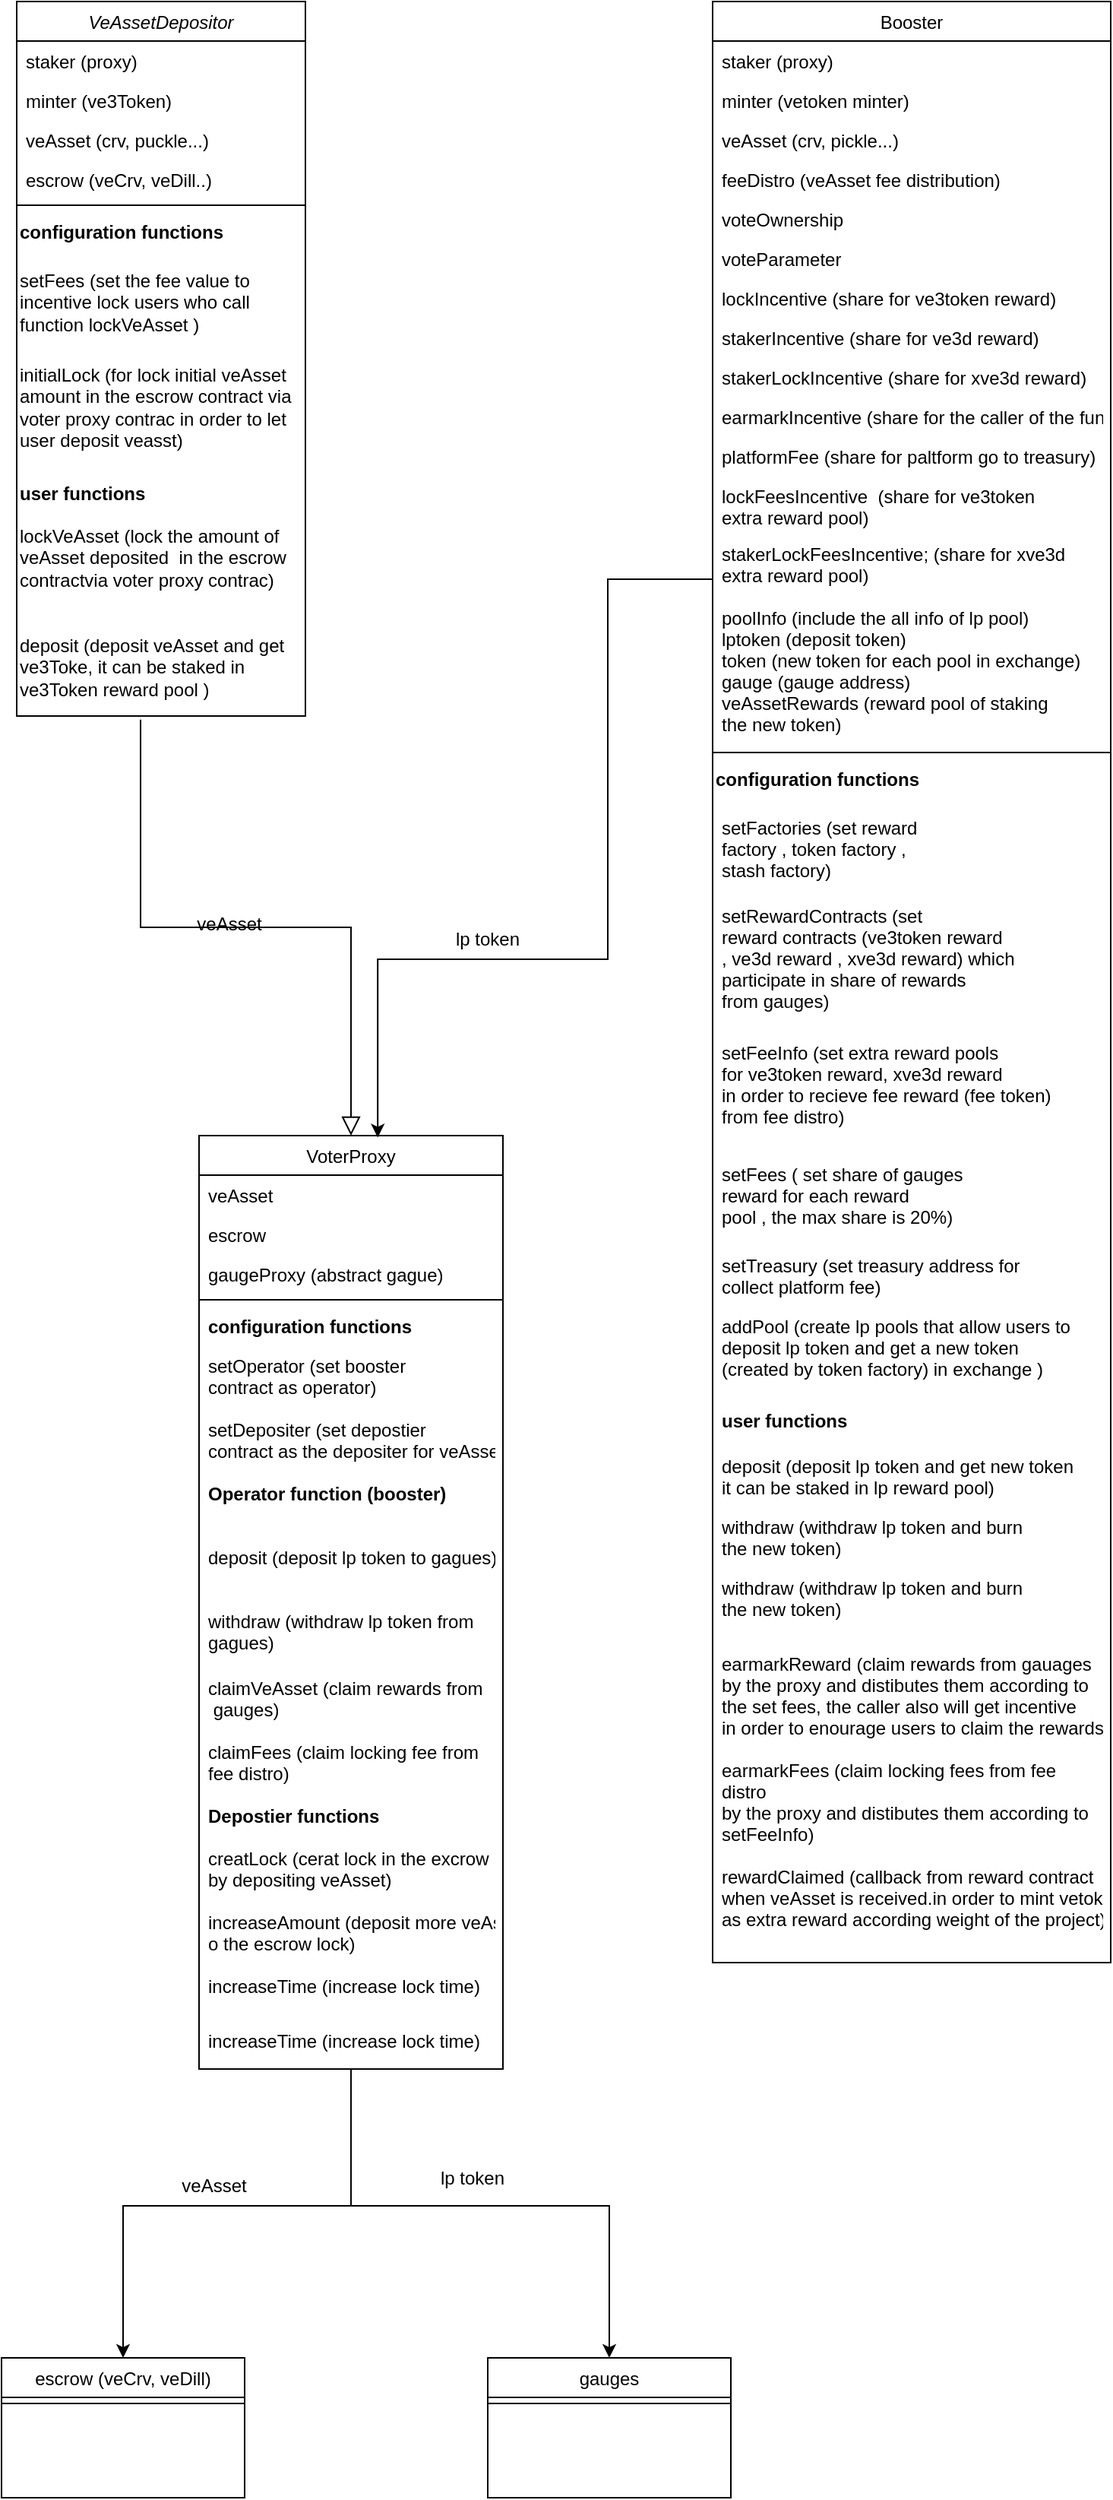 <mxfile version="17.2.4" type="github">
  <diagram id="3SiN47Ni4QpDsCbn2Azd" name="Page-1">
    <mxGraphModel dx="1038" dy="564" grid="1" gridSize="10" guides="1" tooltips="1" connect="1" arrows="1" fold="1" page="1" pageScale="1" pageWidth="850" pageHeight="1100" math="0" shadow="0">
      <root>
        <mxCell id="0" />
        <mxCell id="1" parent="0" />
        <mxCell id="KKgUo3WRALdvams5kwet-1" value="VeAssetDepositor" style="swimlane;fontStyle=2;align=center;verticalAlign=top;childLayout=stackLayout;horizontal=1;startSize=26;horizontalStack=0;resizeParent=1;resizeLast=0;collapsible=1;marginBottom=0;rounded=0;shadow=0;strokeWidth=1;" vertex="1" parent="1">
          <mxGeometry x="50" y="80" width="190" height="470" as="geometry">
            <mxRectangle x="230" y="140" width="160" height="26" as="alternateBounds" />
          </mxGeometry>
        </mxCell>
        <mxCell id="KKgUo3WRALdvams5kwet-2" value="staker (proxy)" style="text;align=left;verticalAlign=top;spacingLeft=4;spacingRight=4;overflow=hidden;rotatable=0;points=[[0,0.5],[1,0.5]];portConstraint=eastwest;" vertex="1" parent="KKgUo3WRALdvams5kwet-1">
          <mxGeometry y="26" width="190" height="26" as="geometry" />
        </mxCell>
        <mxCell id="KKgUo3WRALdvams5kwet-3" value="minter (ve3Token)" style="text;align=left;verticalAlign=top;spacingLeft=4;spacingRight=4;overflow=hidden;rotatable=0;points=[[0,0.5],[1,0.5]];portConstraint=eastwest;rounded=0;shadow=0;html=0;" vertex="1" parent="KKgUo3WRALdvams5kwet-1">
          <mxGeometry y="52" width="190" height="26" as="geometry" />
        </mxCell>
        <mxCell id="KKgUo3WRALdvams5kwet-4" value="veAsset (crv, puckle...)" style="text;align=left;verticalAlign=top;spacingLeft=4;spacingRight=4;overflow=hidden;rotatable=0;points=[[0,0.5],[1,0.5]];portConstraint=eastwest;rounded=0;shadow=0;html=0;" vertex="1" parent="KKgUo3WRALdvams5kwet-1">
          <mxGeometry y="78" width="190" height="26" as="geometry" />
        </mxCell>
        <mxCell id="KKgUo3WRALdvams5kwet-5" value="escrow (veCrv, veDill..)" style="text;align=left;verticalAlign=top;spacingLeft=4;spacingRight=4;overflow=hidden;rotatable=0;points=[[0,0.5],[1,0.5]];portConstraint=eastwest;rounded=0;shadow=0;html=0;" vertex="1" parent="KKgUo3WRALdvams5kwet-1">
          <mxGeometry y="104" width="190" height="26" as="geometry" />
        </mxCell>
        <mxCell id="KKgUo3WRALdvams5kwet-6" value="" style="line;html=1;strokeWidth=1;align=left;verticalAlign=middle;spacingTop=-1;spacingLeft=3;spacingRight=3;rotatable=0;labelPosition=right;points=[];portConstraint=eastwest;" vertex="1" parent="KKgUo3WRALdvams5kwet-1">
          <mxGeometry y="130" width="190" height="8" as="geometry" />
        </mxCell>
        <mxCell id="KKgUo3WRALdvams5kwet-7" value="configuration functions" style="text;whiteSpace=wrap;html=1;fontStyle=1" vertex="1" parent="KKgUo3WRALdvams5kwet-1">
          <mxGeometry y="138" width="190" height="32" as="geometry" />
        </mxCell>
        <mxCell id="KKgUo3WRALdvams5kwet-8" value="setFees (set the fee value to incentive lock users who call function lockVeAsset )" style="text;whiteSpace=wrap;html=1;" vertex="1" parent="KKgUo3WRALdvams5kwet-1">
          <mxGeometry y="170" width="190" height="62" as="geometry" />
        </mxCell>
        <mxCell id="KKgUo3WRALdvams5kwet-9" value="initialLock (for lock initial veAsset amount in the escrow contract via voter proxy contrac in order to let user deposit veasst)" style="text;whiteSpace=wrap;html=1;" vertex="1" parent="KKgUo3WRALdvams5kwet-1">
          <mxGeometry y="232" width="190" height="78" as="geometry" />
        </mxCell>
        <mxCell id="KKgUo3WRALdvams5kwet-10" value="user functions" style="text;whiteSpace=wrap;html=1;fontStyle=1" vertex="1" parent="KKgUo3WRALdvams5kwet-1">
          <mxGeometry y="310" width="190" height="28" as="geometry" />
        </mxCell>
        <mxCell id="KKgUo3WRALdvams5kwet-11" value="lockVeAsset (lock the amount of veAsset deposited&amp;nbsp; in the escrow contractvia voter proxy contrac)" style="text;whiteSpace=wrap;html=1;" vertex="1" parent="KKgUo3WRALdvams5kwet-1">
          <mxGeometry y="338" width="190" height="72" as="geometry" />
        </mxCell>
        <mxCell id="KKgUo3WRALdvams5kwet-12" value="deposit (deposit veAsset and get ve3Toke, it can be staked in ve3Token reward pool )" style="text;whiteSpace=wrap;html=1;" vertex="1" parent="KKgUo3WRALdvams5kwet-1">
          <mxGeometry y="410" width="190" height="60" as="geometry" />
        </mxCell>
        <mxCell id="KKgUo3WRALdvams5kwet-13" value="" style="edgeStyle=orthogonalEdgeStyle;rounded=0;orthogonalLoop=1;jettySize=auto;html=1;" edge="1" parent="1" source="KKgUo3WRALdvams5kwet-15" target="KKgUo3WRALdvams5kwet-64">
          <mxGeometry relative="1" as="geometry">
            <Array as="points">
              <mxPoint x="270" y="1530" />
              <mxPoint x="120" y="1530" />
            </Array>
          </mxGeometry>
        </mxCell>
        <mxCell id="KKgUo3WRALdvams5kwet-14" style="edgeStyle=orthogonalEdgeStyle;rounded=0;orthogonalLoop=1;jettySize=auto;html=1;entryX=0.5;entryY=0;entryDx=0;entryDy=0;" edge="1" parent="1" source="KKgUo3WRALdvams5kwet-15" target="KKgUo3WRALdvams5kwet-69">
          <mxGeometry relative="1" as="geometry">
            <Array as="points">
              <mxPoint x="270" y="1530" />
              <mxPoint x="440" y="1530" />
            </Array>
          </mxGeometry>
        </mxCell>
        <mxCell id="KKgUo3WRALdvams5kwet-15" value="VoterProxy" style="swimlane;fontStyle=0;align=center;verticalAlign=top;childLayout=stackLayout;horizontal=1;startSize=26;horizontalStack=0;resizeParent=1;resizeLast=0;collapsible=1;marginBottom=0;rounded=0;shadow=0;strokeWidth=1;" vertex="1" parent="1">
          <mxGeometry x="170" y="826" width="200" height="614" as="geometry">
            <mxRectangle x="130" y="380" width="160" height="26" as="alternateBounds" />
          </mxGeometry>
        </mxCell>
        <mxCell id="KKgUo3WRALdvams5kwet-16" value="veAsset" style="text;align=left;verticalAlign=top;spacingLeft=4;spacingRight=4;overflow=hidden;rotatable=0;points=[[0,0.5],[1,0.5]];portConstraint=eastwest;" vertex="1" parent="KKgUo3WRALdvams5kwet-15">
          <mxGeometry y="26" width="200" height="26" as="geometry" />
        </mxCell>
        <mxCell id="KKgUo3WRALdvams5kwet-17" value="escrow" style="text;align=left;verticalAlign=top;spacingLeft=4;spacingRight=4;overflow=hidden;rotatable=0;points=[[0,0.5],[1,0.5]];portConstraint=eastwest;rounded=0;shadow=0;html=0;" vertex="1" parent="KKgUo3WRALdvams5kwet-15">
          <mxGeometry y="52" width="200" height="26" as="geometry" />
        </mxCell>
        <mxCell id="KKgUo3WRALdvams5kwet-18" value="gaugeProxy (abstract gague)" style="text;align=left;verticalAlign=top;spacingLeft=4;spacingRight=4;overflow=hidden;rotatable=0;points=[[0,0.5],[1,0.5]];portConstraint=eastwest;rounded=0;shadow=0;html=0;" vertex="1" parent="KKgUo3WRALdvams5kwet-15">
          <mxGeometry y="78" width="200" height="26" as="geometry" />
        </mxCell>
        <mxCell id="KKgUo3WRALdvams5kwet-19" value="" style="line;html=1;strokeWidth=1;align=left;verticalAlign=middle;spacingTop=-1;spacingLeft=3;spacingRight=3;rotatable=0;labelPosition=right;points=[];portConstraint=eastwest;" vertex="1" parent="KKgUo3WRALdvams5kwet-15">
          <mxGeometry y="104" width="200" height="8" as="geometry" />
        </mxCell>
        <mxCell id="KKgUo3WRALdvams5kwet-20" value="configuration functions" style="text;align=left;verticalAlign=top;spacingLeft=4;spacingRight=4;overflow=hidden;rotatable=0;points=[[0,0.5],[1,0.5]];portConstraint=eastwest;fontStyle=1" vertex="1" parent="KKgUo3WRALdvams5kwet-15">
          <mxGeometry y="112" width="200" height="26" as="geometry" />
        </mxCell>
        <mxCell id="KKgUo3WRALdvams5kwet-21" value="setOperator (set booster &#xa;contract as operator)" style="text;align=left;verticalAlign=top;spacingLeft=4;spacingRight=4;overflow=hidden;rotatable=0;points=[[0,0.5],[1,0.5]];portConstraint=eastwest;" vertex="1" parent="KKgUo3WRALdvams5kwet-15">
          <mxGeometry y="138" width="200" height="42" as="geometry" />
        </mxCell>
        <mxCell id="KKgUo3WRALdvams5kwet-22" value="setDepositer (set depostier &#xa;contract as the depositer for veAsset)" style="text;align=left;verticalAlign=top;spacingLeft=4;spacingRight=4;overflow=hidden;rotatable=0;points=[[0,0.5],[1,0.5]];portConstraint=eastwest;" vertex="1" parent="KKgUo3WRALdvams5kwet-15">
          <mxGeometry y="180" width="200" height="42" as="geometry" />
        </mxCell>
        <mxCell id="KKgUo3WRALdvams5kwet-23" value="Operator function (booster)" style="text;align=left;verticalAlign=top;spacingLeft=4;spacingRight=4;overflow=hidden;rotatable=0;points=[[0,0.5],[1,0.5]];portConstraint=eastwest;fontStyle=1" vertex="1" parent="KKgUo3WRALdvams5kwet-15">
          <mxGeometry y="222" width="200" height="42" as="geometry" />
        </mxCell>
        <mxCell id="KKgUo3WRALdvams5kwet-24" value="deposit (deposit lp token to gagues)" style="text;align=left;verticalAlign=top;spacingLeft=4;spacingRight=4;overflow=hidden;rotatable=0;points=[[0,0.5],[1,0.5]];portConstraint=eastwest;fontStyle=0" vertex="1" parent="KKgUo3WRALdvams5kwet-15">
          <mxGeometry y="264" width="200" height="42" as="geometry" />
        </mxCell>
        <mxCell id="KKgUo3WRALdvams5kwet-25" value="withdraw (withdraw lp token from &#xa;gagues)" style="text;align=left;verticalAlign=top;spacingLeft=4;spacingRight=4;overflow=hidden;rotatable=0;points=[[0,0.5],[1,0.5]];portConstraint=eastwest;fontStyle=0" vertex="1" parent="KKgUo3WRALdvams5kwet-15">
          <mxGeometry y="306" width="200" height="44" as="geometry" />
        </mxCell>
        <mxCell id="KKgUo3WRALdvams5kwet-26" value="claimVeAsset (claim rewards from&#xa; gauges)" style="text;align=left;verticalAlign=top;spacingLeft=4;spacingRight=4;overflow=hidden;rotatable=0;points=[[0,0.5],[1,0.5]];portConstraint=eastwest;fontStyle=0" vertex="1" parent="KKgUo3WRALdvams5kwet-15">
          <mxGeometry y="350" width="200" height="42" as="geometry" />
        </mxCell>
        <mxCell id="KKgUo3WRALdvams5kwet-27" value="claimFees (claim locking fee from&#xa;fee distro)" style="text;align=left;verticalAlign=top;spacingLeft=4;spacingRight=4;overflow=hidden;rotatable=0;points=[[0,0.5],[1,0.5]];portConstraint=eastwest;fontStyle=0" vertex="1" parent="KKgUo3WRALdvams5kwet-15">
          <mxGeometry y="392" width="200" height="42" as="geometry" />
        </mxCell>
        <mxCell id="KKgUo3WRALdvams5kwet-28" value="Depostier functions" style="text;align=left;verticalAlign=top;spacingLeft=4;spacingRight=4;overflow=hidden;rotatable=0;points=[[0,0.5],[1,0.5]];portConstraint=eastwest;fontStyle=1" vertex="1" parent="KKgUo3WRALdvams5kwet-15">
          <mxGeometry y="434" width="200" height="28" as="geometry" />
        </mxCell>
        <mxCell id="KKgUo3WRALdvams5kwet-29" value="creatLock (cerat lock in the excrow &#xa;by depositing veAsset)" style="text;align=left;verticalAlign=top;spacingLeft=4;spacingRight=4;overflow=hidden;rotatable=0;points=[[0,0.5],[1,0.5]];portConstraint=eastwest;fontStyle=0" vertex="1" parent="KKgUo3WRALdvams5kwet-15">
          <mxGeometry y="462" width="200" height="42" as="geometry" />
        </mxCell>
        <mxCell id="KKgUo3WRALdvams5kwet-30" value="increaseAmount (deposit more veAsset t&#xa;o the escrow lock)" style="text;align=left;verticalAlign=top;spacingLeft=4;spacingRight=4;overflow=hidden;rotatable=0;points=[[0,0.5],[1,0.5]];portConstraint=eastwest;fontStyle=0" vertex="1" parent="KKgUo3WRALdvams5kwet-15">
          <mxGeometry y="504" width="200" height="42" as="geometry" />
        </mxCell>
        <mxCell id="KKgUo3WRALdvams5kwet-31" value="increaseTime (increase lock time)" style="text;align=left;verticalAlign=top;spacingLeft=4;spacingRight=4;overflow=hidden;rotatable=0;points=[[0,0.5],[1,0.5]];portConstraint=eastwest;fontStyle=0" vertex="1" parent="KKgUo3WRALdvams5kwet-15">
          <mxGeometry y="546" width="200" height="36" as="geometry" />
        </mxCell>
        <mxCell id="KKgUo3WRALdvams5kwet-32" value="increaseTime (increase lock time)" style="text;align=left;verticalAlign=top;spacingLeft=4;spacingRight=4;overflow=hidden;rotatable=0;points=[[0,0.5],[1,0.5]];portConstraint=eastwest;fontStyle=0" vertex="1" parent="KKgUo3WRALdvams5kwet-15">
          <mxGeometry y="582" width="200" height="30" as="geometry" />
        </mxCell>
        <mxCell id="KKgUo3WRALdvams5kwet-33" value="" style="endArrow=block;endSize=10;endFill=0;shadow=0;strokeWidth=1;rounded=0;edgeStyle=elbowEdgeStyle;elbow=vertical;entryX=0.5;entryY=0;entryDx=0;entryDy=0;exitX=0.429;exitY=1.04;exitDx=0;exitDy=0;exitPerimeter=0;" edge="1" parent="1" source="KKgUo3WRALdvams5kwet-12" target="KKgUo3WRALdvams5kwet-15">
          <mxGeometry width="160" relative="1" as="geometry">
            <mxPoint x="130" y="600" as="sourcePoint" />
            <mxPoint x="200" y="203" as="targetPoint" />
          </mxGeometry>
        </mxCell>
        <mxCell id="KKgUo3WRALdvams5kwet-34" value="Booster" style="swimlane;fontStyle=0;align=center;verticalAlign=top;childLayout=stackLayout;horizontal=1;startSize=26;horizontalStack=0;resizeParent=1;resizeLast=0;collapsible=1;marginBottom=0;rounded=0;shadow=0;strokeWidth=1;" vertex="1" parent="1">
          <mxGeometry x="508" y="80" width="262" height="1290" as="geometry">
            <mxRectangle x="550" y="140" width="160" height="26" as="alternateBounds" />
          </mxGeometry>
        </mxCell>
        <mxCell id="KKgUo3WRALdvams5kwet-35" value="staker (proxy)" style="text;align=left;verticalAlign=top;spacingLeft=4;spacingRight=4;overflow=hidden;rotatable=0;points=[[0,0.5],[1,0.5]];portConstraint=eastwest;" vertex="1" parent="KKgUo3WRALdvams5kwet-34">
          <mxGeometry y="26" width="262" height="26" as="geometry" />
        </mxCell>
        <mxCell id="KKgUo3WRALdvams5kwet-36" value="minter (vetoken minter)" style="text;align=left;verticalAlign=top;spacingLeft=4;spacingRight=4;overflow=hidden;rotatable=0;points=[[0,0.5],[1,0.5]];portConstraint=eastwest;rounded=0;shadow=0;html=0;" vertex="1" parent="KKgUo3WRALdvams5kwet-34">
          <mxGeometry y="52" width="262" height="26" as="geometry" />
        </mxCell>
        <mxCell id="KKgUo3WRALdvams5kwet-37" value="veAsset (crv, pickle...)" style="text;align=left;verticalAlign=top;spacingLeft=4;spacingRight=4;overflow=hidden;rotatable=0;points=[[0,0.5],[1,0.5]];portConstraint=eastwest;rounded=0;shadow=0;html=0;" vertex="1" parent="KKgUo3WRALdvams5kwet-34">
          <mxGeometry y="78" width="262" height="26" as="geometry" />
        </mxCell>
        <mxCell id="KKgUo3WRALdvams5kwet-38" value="feeDistro (veAsset fee distribution)" style="text;align=left;verticalAlign=top;spacingLeft=4;spacingRight=4;overflow=hidden;rotatable=0;points=[[0,0.5],[1,0.5]];portConstraint=eastwest;rounded=0;shadow=0;html=0;" vertex="1" parent="KKgUo3WRALdvams5kwet-34">
          <mxGeometry y="104" width="262" height="26" as="geometry" />
        </mxCell>
        <mxCell id="KKgUo3WRALdvams5kwet-39" value="voteOwnership" style="text;align=left;verticalAlign=top;spacingLeft=4;spacingRight=4;overflow=hidden;rotatable=0;points=[[0,0.5],[1,0.5]];portConstraint=eastwest;rounded=0;shadow=0;html=0;" vertex="1" parent="KKgUo3WRALdvams5kwet-34">
          <mxGeometry y="130" width="262" height="26" as="geometry" />
        </mxCell>
        <mxCell id="KKgUo3WRALdvams5kwet-40" value="voteParameter" style="text;align=left;verticalAlign=top;spacingLeft=4;spacingRight=4;overflow=hidden;rotatable=0;points=[[0,0.5],[1,0.5]];portConstraint=eastwest;rounded=0;shadow=0;html=0;" vertex="1" parent="KKgUo3WRALdvams5kwet-34">
          <mxGeometry y="156" width="262" height="26" as="geometry" />
        </mxCell>
        <mxCell id="KKgUo3WRALdvams5kwet-41" value="lockIncentive (share for ve3token reward)" style="text;align=left;verticalAlign=top;spacingLeft=4;spacingRight=4;overflow=hidden;rotatable=0;points=[[0,0.5],[1,0.5]];portConstraint=eastwest;rounded=0;shadow=0;html=0;" vertex="1" parent="KKgUo3WRALdvams5kwet-34">
          <mxGeometry y="182" width="262" height="26" as="geometry" />
        </mxCell>
        <mxCell id="KKgUo3WRALdvams5kwet-42" value="stakerIncentive (share for ve3d reward)" style="text;align=left;verticalAlign=top;spacingLeft=4;spacingRight=4;overflow=hidden;rotatable=0;points=[[0,0.5],[1,0.5]];portConstraint=eastwest;rounded=0;shadow=0;html=0;" vertex="1" parent="KKgUo3WRALdvams5kwet-34">
          <mxGeometry y="208" width="262" height="26" as="geometry" />
        </mxCell>
        <mxCell id="KKgUo3WRALdvams5kwet-43" value="stakerLockIncentive (share for xve3d reward)" style="text;align=left;verticalAlign=top;spacingLeft=4;spacingRight=4;overflow=hidden;rotatable=0;points=[[0,0.5],[1,0.5]];portConstraint=eastwest;rounded=0;shadow=0;html=0;" vertex="1" parent="KKgUo3WRALdvams5kwet-34">
          <mxGeometry y="234" width="262" height="26" as="geometry" />
        </mxCell>
        <mxCell id="KKgUo3WRALdvams5kwet-44" value="earmarkIncentive (share for the caller of the function)" style="text;align=left;verticalAlign=top;spacingLeft=4;spacingRight=4;overflow=hidden;rotatable=0;points=[[0,0.5],[1,0.5]];portConstraint=eastwest;rounded=0;shadow=0;html=0;" vertex="1" parent="KKgUo3WRALdvams5kwet-34">
          <mxGeometry y="260" width="262" height="26" as="geometry" />
        </mxCell>
        <mxCell id="KKgUo3WRALdvams5kwet-45" value="platformFee (share for paltform go to treasury)" style="text;align=left;verticalAlign=top;spacingLeft=4;spacingRight=4;overflow=hidden;rotatable=0;points=[[0,0.5],[1,0.5]];portConstraint=eastwest;rounded=0;shadow=0;html=0;" vertex="1" parent="KKgUo3WRALdvams5kwet-34">
          <mxGeometry y="286" width="262" height="26" as="geometry" />
        </mxCell>
        <mxCell id="KKgUo3WRALdvams5kwet-46" value="lockFeesIncentive  (share for ve3token &#xa;extra reward pool)" style="text;align=left;verticalAlign=top;spacingLeft=4;spacingRight=4;overflow=hidden;rotatable=0;points=[[0,0.5],[1,0.5]];portConstraint=eastwest;rounded=0;shadow=0;html=0;" vertex="1" parent="KKgUo3WRALdvams5kwet-34">
          <mxGeometry y="312" width="262" height="38" as="geometry" />
        </mxCell>
        <mxCell id="KKgUo3WRALdvams5kwet-47" value="stakerLockFeesIncentive; (share for xve3d &#xa;extra reward pool)&#xa;" style="text;align=left;verticalAlign=top;spacingLeft=4;spacingRight=4;overflow=hidden;rotatable=0;points=[[0,0.5],[1,0.5]];portConstraint=eastwest;rounded=0;shadow=0;html=0;" vertex="1" parent="KKgUo3WRALdvams5kwet-34">
          <mxGeometry y="350" width="262" height="42" as="geometry" />
        </mxCell>
        <mxCell id="KKgUo3WRALdvams5kwet-48" value="poolInfo (include the all info of lp pool)&#xa;lptoken (deposit token)&#xa;token (new token for each pool in exchange)&#xa;gauge (gauge address)&#xa;veAssetRewards (reward pool of staking &#xa;the new token)" style="text;align=left;verticalAlign=top;spacingLeft=4;spacingRight=4;overflow=hidden;rotatable=0;points=[[0,0.5],[1,0.5]];portConstraint=eastwest;rounded=0;shadow=0;html=0;" vertex="1" parent="KKgUo3WRALdvams5kwet-34">
          <mxGeometry y="392" width="262" height="98" as="geometry" />
        </mxCell>
        <mxCell id="KKgUo3WRALdvams5kwet-49" value="" style="line;html=1;strokeWidth=1;align=left;verticalAlign=middle;spacingTop=-1;spacingLeft=3;spacingRight=3;rotatable=0;labelPosition=right;points=[];portConstraint=eastwest;" vertex="1" parent="KKgUo3WRALdvams5kwet-34">
          <mxGeometry y="490" width="262" height="8" as="geometry" />
        </mxCell>
        <mxCell id="KKgUo3WRALdvams5kwet-50" value="configuration functions" style="text;whiteSpace=wrap;html=1;fontStyle=1" vertex="1" parent="KKgUo3WRALdvams5kwet-34">
          <mxGeometry y="498" width="262" height="32" as="geometry" />
        </mxCell>
        <mxCell id="KKgUo3WRALdvams5kwet-51" value="setFactories (set reward &#xa;factory , token factory , &#xa;stash factory)" style="text;align=left;verticalAlign=top;spacingLeft=4;spacingRight=4;overflow=hidden;rotatable=0;points=[[0,0.5],[1,0.5]];portConstraint=eastwest;" vertex="1" parent="KKgUo3WRALdvams5kwet-34">
          <mxGeometry y="530" width="262" height="58" as="geometry" />
        </mxCell>
        <mxCell id="KKgUo3WRALdvams5kwet-52" value="setRewardContracts (set&#xa;reward contracts (ve3token reward&#xa;, ve3d reward , xve3d reward) which&#xa;participate in share of rewards&#xa;from gauges)" style="text;align=left;verticalAlign=top;spacingLeft=4;spacingRight=4;overflow=hidden;rotatable=0;points=[[0,0.5],[1,0.5]];portConstraint=eastwest;" vertex="1" parent="KKgUo3WRALdvams5kwet-34">
          <mxGeometry y="588" width="262" height="90" as="geometry" />
        </mxCell>
        <mxCell id="KKgUo3WRALdvams5kwet-53" value="setFeeInfo (set extra reward pools &#xa;for ve3token reward, xve3d reward&#xa;in order to recieve fee reward (fee token) &#xa;from fee distro)" style="text;align=left;verticalAlign=top;spacingLeft=4;spacingRight=4;overflow=hidden;rotatable=0;points=[[0,0.5],[1,0.5]];portConstraint=eastwest;" vertex="1" parent="KKgUo3WRALdvams5kwet-34">
          <mxGeometry y="678" width="262" height="80" as="geometry" />
        </mxCell>
        <mxCell id="KKgUo3WRALdvams5kwet-54" value="setFees ( set share of gauges &#xa;reward for each reward&#xa;pool , the max share is 20%)" style="text;align=left;verticalAlign=top;spacingLeft=4;spacingRight=4;overflow=hidden;rotatable=0;points=[[0,0.5],[1,0.5]];portConstraint=eastwest;" vertex="1" parent="KKgUo3WRALdvams5kwet-34">
          <mxGeometry y="758" width="262" height="60" as="geometry" />
        </mxCell>
        <mxCell id="KKgUo3WRALdvams5kwet-55" value="setTreasury (set treasury address for &#xa;collect platform fee)" style="text;align=left;verticalAlign=top;spacingLeft=4;spacingRight=4;overflow=hidden;rotatable=0;points=[[0,0.5],[1,0.5]];portConstraint=eastwest;" vertex="1" parent="KKgUo3WRALdvams5kwet-34">
          <mxGeometry y="818" width="262" height="40" as="geometry" />
        </mxCell>
        <mxCell id="KKgUo3WRALdvams5kwet-56" value="addPool (create lp pools that allow users to&#xa;deposit lp token and get a new token &#xa;(created by token factory) in exchange )" style="text;align=left;verticalAlign=top;spacingLeft=4;spacingRight=4;overflow=hidden;rotatable=0;points=[[0,0.5],[1,0.5]];portConstraint=eastwest;" vertex="1" parent="KKgUo3WRALdvams5kwet-34">
          <mxGeometry y="858" width="262" height="62" as="geometry" />
        </mxCell>
        <mxCell id="KKgUo3WRALdvams5kwet-57" value="user functions" style="text;align=left;verticalAlign=top;spacingLeft=4;spacingRight=4;overflow=hidden;rotatable=0;points=[[0,0.5],[1,0.5]];portConstraint=eastwest;fontStyle=1" vertex="1" parent="KKgUo3WRALdvams5kwet-34">
          <mxGeometry y="920" width="262" height="30" as="geometry" />
        </mxCell>
        <mxCell id="KKgUo3WRALdvams5kwet-58" value="deposit (deposit lp token and get new token&#xa;it can be staked in lp reward pool)" style="text;align=left;verticalAlign=top;spacingLeft=4;spacingRight=4;overflow=hidden;rotatable=0;points=[[0,0.5],[1,0.5]];portConstraint=eastwest;fontStyle=0" vertex="1" parent="KKgUo3WRALdvams5kwet-34">
          <mxGeometry y="950" width="262" height="40" as="geometry" />
        </mxCell>
        <mxCell id="KKgUo3WRALdvams5kwet-59" value="withdraw (withdraw lp token and burn &#xa;the new token)" style="text;align=left;verticalAlign=top;spacingLeft=4;spacingRight=4;overflow=hidden;rotatable=0;points=[[0,0.5],[1,0.5]];portConstraint=eastwest;fontStyle=0" vertex="1" parent="KKgUo3WRALdvams5kwet-34">
          <mxGeometry y="990" width="262" height="40" as="geometry" />
        </mxCell>
        <mxCell id="KKgUo3WRALdvams5kwet-60" value="withdraw (withdraw lp token and burn &#xa;the new token)" style="text;align=left;verticalAlign=top;spacingLeft=4;spacingRight=4;overflow=hidden;rotatable=0;points=[[0,0.5],[1,0.5]];portConstraint=eastwest;fontStyle=0" vertex="1" parent="KKgUo3WRALdvams5kwet-34">
          <mxGeometry y="1030" width="262" height="50" as="geometry" />
        </mxCell>
        <mxCell id="KKgUo3WRALdvams5kwet-61" value="earmarkReward (claim rewards from gauages &#xa;by the proxy and distibutes them according to &#xa;the set fees, the caller also will get incentive &#xa;in order to enourage users to claim the rewards)" style="text;align=left;verticalAlign=top;spacingLeft=4;spacingRight=4;overflow=hidden;rotatable=0;points=[[0,0.5],[1,0.5]];portConstraint=eastwest;fontStyle=0" vertex="1" parent="KKgUo3WRALdvams5kwet-34">
          <mxGeometry y="1080" width="262" height="70" as="geometry" />
        </mxCell>
        <mxCell id="KKgUo3WRALdvams5kwet-62" value="earmarkFees (claim locking fees from fee &#xa;distro &#xa;by the proxy and distibutes them according to &#xa;setFeeInfo)" style="text;align=left;verticalAlign=top;spacingLeft=4;spacingRight=4;overflow=hidden;rotatable=0;points=[[0,0.5],[1,0.5]];portConstraint=eastwest;fontStyle=0" vertex="1" parent="KKgUo3WRALdvams5kwet-34">
          <mxGeometry y="1150" width="262" height="70" as="geometry" />
        </mxCell>
        <mxCell id="KKgUo3WRALdvams5kwet-63" value="rewardClaimed (callback from reward contract &#xa;when veAsset is received.in order to mint vetoken&#xa;as extra reward according weight of the project)" style="text;align=left;verticalAlign=top;spacingLeft=4;spacingRight=4;overflow=hidden;rotatable=0;points=[[0,0.5],[1,0.5]];portConstraint=eastwest;fontStyle=0" vertex="1" parent="KKgUo3WRALdvams5kwet-34">
          <mxGeometry y="1220" width="262" height="70" as="geometry" />
        </mxCell>
        <mxCell id="KKgUo3WRALdvams5kwet-64" value="escrow (veCrv, veDill)" style="swimlane;fontStyle=0;align=center;verticalAlign=top;childLayout=stackLayout;horizontal=1;startSize=26;horizontalStack=0;resizeParent=1;resizeLast=0;collapsible=1;marginBottom=0;rounded=0;shadow=0;strokeWidth=1;" vertex="1" parent="1">
          <mxGeometry x="40" y="1630" width="160" height="92" as="geometry">
            <mxRectangle x="130" y="380" width="160" height="26" as="alternateBounds" />
          </mxGeometry>
        </mxCell>
        <mxCell id="KKgUo3WRALdvams5kwet-65" value="" style="line;html=1;strokeWidth=1;align=left;verticalAlign=middle;spacingTop=-1;spacingLeft=3;spacingRight=3;rotatable=0;labelPosition=right;points=[];portConstraint=eastwest;" vertex="1" parent="KKgUo3WRALdvams5kwet-64">
          <mxGeometry y="26" width="160" height="8" as="geometry" />
        </mxCell>
        <mxCell id="KKgUo3WRALdvams5kwet-66" value="veAsset" style="text;html=1;strokeColor=none;fillColor=none;align=center;verticalAlign=middle;whiteSpace=wrap;rounded=0;" vertex="1" parent="1">
          <mxGeometry x="160" y="670" width="60" height="34" as="geometry" />
        </mxCell>
        <mxCell id="KKgUo3WRALdvams5kwet-67" style="edgeStyle=orthogonalEdgeStyle;rounded=0;orthogonalLoop=1;jettySize=auto;html=1;entryX=0.588;entryY=0.002;entryDx=0;entryDy=0;entryPerimeter=0;exitX=0;exitY=0.5;exitDx=0;exitDy=0;" edge="1" parent="1" source="KKgUo3WRALdvams5kwet-47" target="KKgUo3WRALdvams5kwet-15">
          <mxGeometry relative="1" as="geometry">
            <mxPoint x="410" y="480" as="sourcePoint" />
            <Array as="points">
              <mxPoint x="508" y="460" />
              <mxPoint x="439" y="460" />
              <mxPoint x="439" y="710" />
              <mxPoint x="288" y="710" />
            </Array>
          </mxGeometry>
        </mxCell>
        <mxCell id="KKgUo3WRALdvams5kwet-68" value="lp token" style="text;html=1;strokeColor=none;fillColor=none;align=center;verticalAlign=middle;whiteSpace=wrap;rounded=0;" vertex="1" parent="1">
          <mxGeometry x="330" y="680" width="60" height="34" as="geometry" />
        </mxCell>
        <mxCell id="KKgUo3WRALdvams5kwet-69" value="gauges" style="swimlane;fontStyle=0;align=center;verticalAlign=top;childLayout=stackLayout;horizontal=1;startSize=26;horizontalStack=0;resizeParent=1;resizeLast=0;collapsible=1;marginBottom=0;rounded=0;shadow=0;strokeWidth=1;" vertex="1" parent="1">
          <mxGeometry x="360" y="1630" width="160" height="92" as="geometry">
            <mxRectangle x="130" y="380" width="160" height="26" as="alternateBounds" />
          </mxGeometry>
        </mxCell>
        <mxCell id="KKgUo3WRALdvams5kwet-70" value="" style="line;html=1;strokeWidth=1;align=left;verticalAlign=middle;spacingTop=-1;spacingLeft=3;spacingRight=3;rotatable=0;labelPosition=right;points=[];portConstraint=eastwest;" vertex="1" parent="KKgUo3WRALdvams5kwet-69">
          <mxGeometry y="26" width="160" height="8" as="geometry" />
        </mxCell>
        <mxCell id="KKgUo3WRALdvams5kwet-71" value="veAsset" style="text;html=1;strokeColor=none;fillColor=none;align=center;verticalAlign=middle;whiteSpace=wrap;rounded=0;" vertex="1" parent="1">
          <mxGeometry x="150" y="1500" width="60" height="34" as="geometry" />
        </mxCell>
        <mxCell id="KKgUo3WRALdvams5kwet-72" value="lp token" style="text;html=1;strokeColor=none;fillColor=none;align=center;verticalAlign=middle;whiteSpace=wrap;rounded=0;" vertex="1" parent="1">
          <mxGeometry x="320" y="1490" width="60" height="44" as="geometry" />
        </mxCell>
      </root>
    </mxGraphModel>
  </diagram>
</mxfile>
